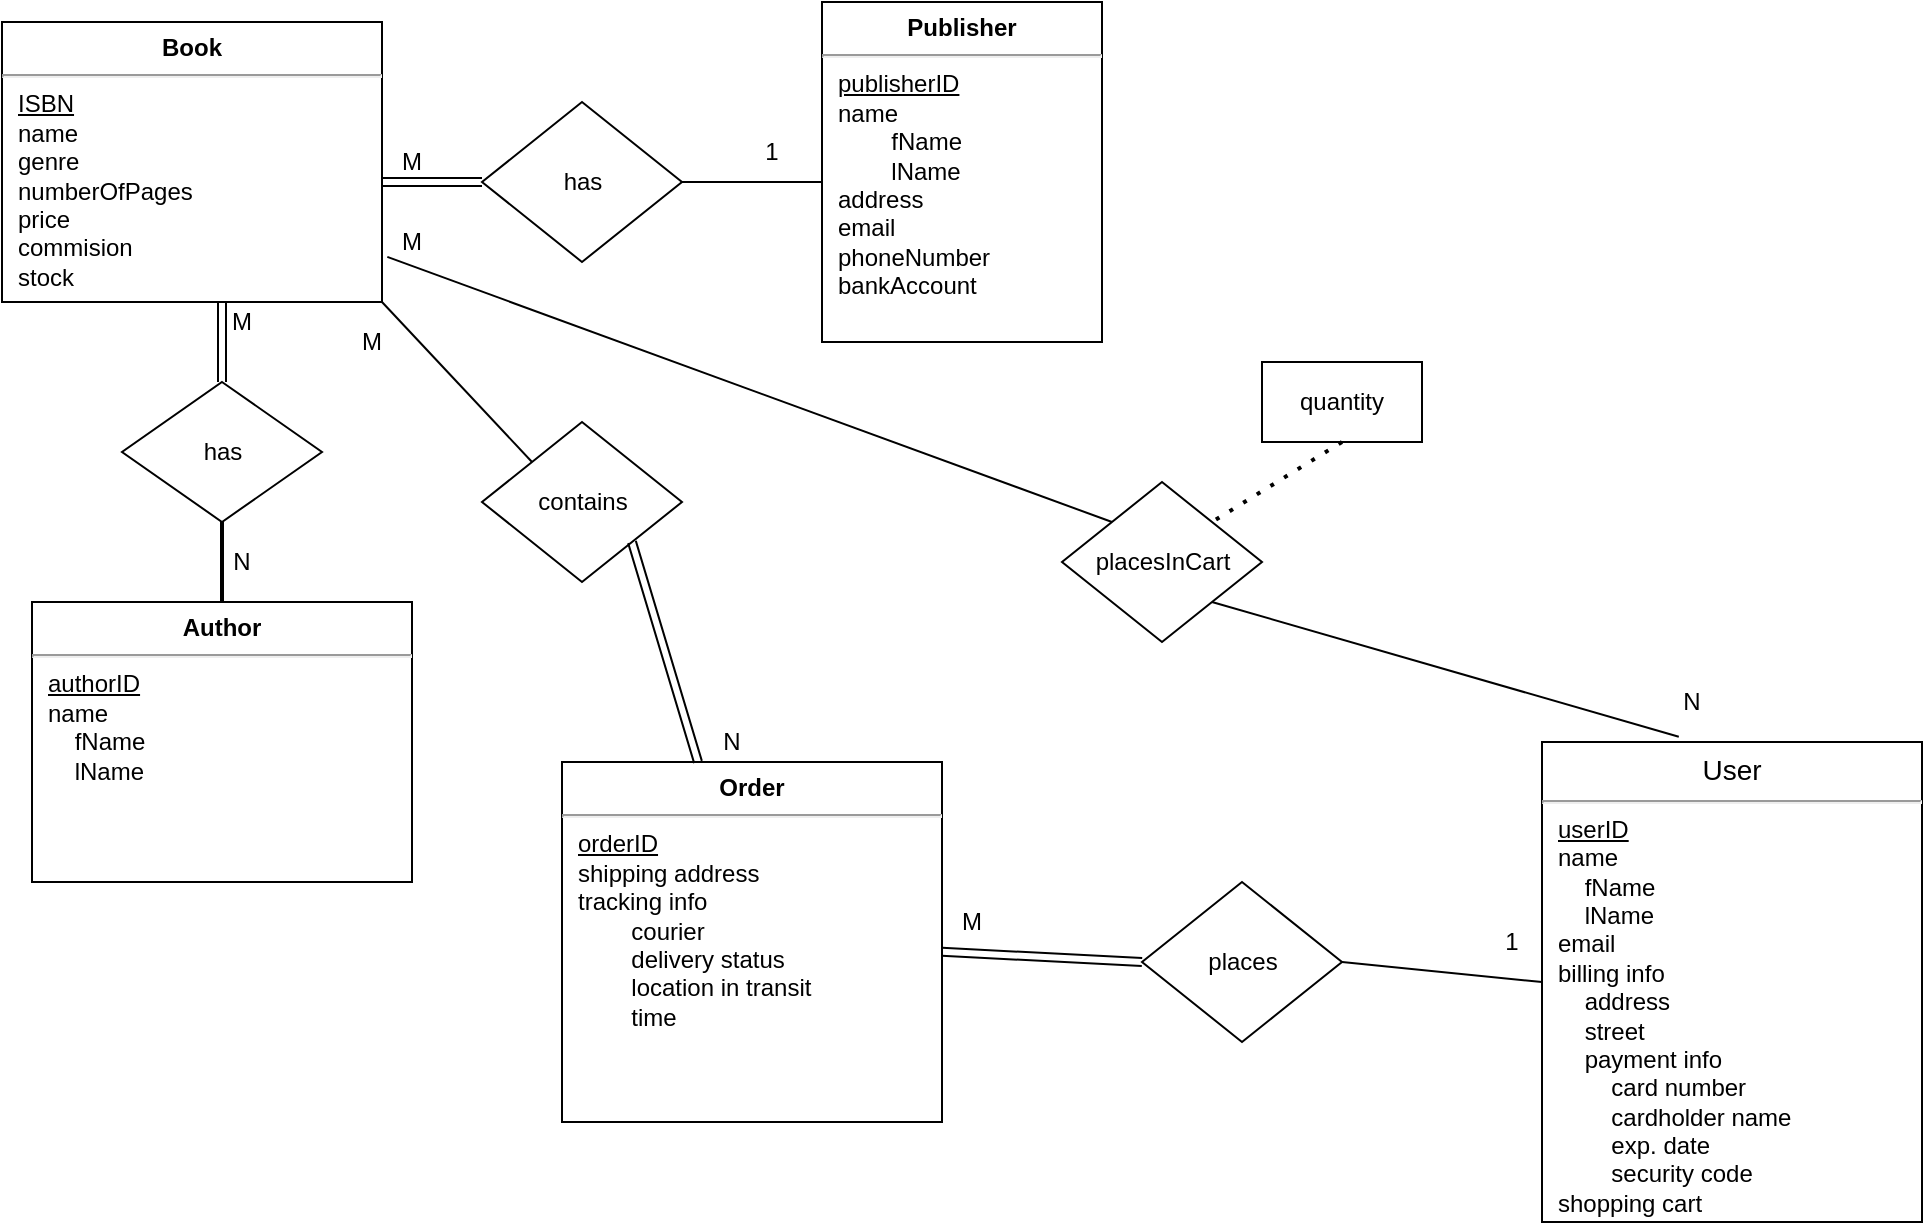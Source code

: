 <mxfile>
    <diagram id="R2lEEEUBdFMjLlhIrx00" name="Page-1">
        <mxGraphModel dx="2448" dy="929" grid="1" gridSize="10" guides="1" tooltips="1" connect="1" arrows="1" fold="1" page="1" pageScale="1" pageWidth="850" pageHeight="1100" math="0" shadow="0" extFonts="Permanent Marker^https://fonts.googleapis.com/css?family=Permanent+Marker">
            <root>
                <mxCell id="0"/>
                <mxCell id="1" parent="0"/>
                <mxCell id="14" value="has" style="shape=rhombus;html=1;dashed=0;whitespace=wrap;perimeter=rhombusPerimeter;" vertex="1" parent="1">
                    <mxGeometry x="-250" y="230" width="100" height="70" as="geometry"/>
                </mxCell>
                <mxCell id="16" style="edgeStyle=none;shape=link;html=1;exitX=0.5;exitY=1;exitDx=0;exitDy=0;entryX=0.5;entryY=0;entryDx=0;entryDy=0;strokeColor=default;" edge="1" parent="1" target="14">
                    <mxGeometry relative="1" as="geometry">
                        <mxPoint x="-200" y="190" as="sourcePoint"/>
                    </mxGeometry>
                </mxCell>
                <mxCell id="18" value="" style="line;strokeWidth=2;direction=south;html=1;" vertex="1" parent="1">
                    <mxGeometry x="-205" y="300" width="10" height="40" as="geometry"/>
                </mxCell>
                <mxCell id="19" value="M" style="text;html=1;strokeColor=none;fillColor=none;align=center;verticalAlign=middle;whiteSpace=wrap;rounded=0;" vertex="1" parent="1">
                    <mxGeometry x="-205" y="190" width="30" height="20" as="geometry"/>
                </mxCell>
                <mxCell id="21" value="N" style="text;html=1;strokeColor=none;fillColor=none;align=center;verticalAlign=middle;whiteSpace=wrap;rounded=0;" vertex="1" parent="1">
                    <mxGeometry x="-205" y="310" width="30" height="20" as="geometry"/>
                </mxCell>
                <mxCell id="22" value="has" style="shape=rhombus;html=1;dashed=0;whitespace=wrap;perimeter=rhombusPerimeter;" vertex="1" parent="1">
                    <mxGeometry x="-70" y="90" width="100" height="80" as="geometry"/>
                </mxCell>
                <mxCell id="25" value="" style="line;strokeWidth=1;rotatable=0;dashed=0;labelPosition=right;align=left;verticalAlign=middle;spacingTop=0;spacingLeft=6;points=[];portConstraint=eastwest;" vertex="1" parent="1">
                    <mxGeometry x="30" y="125" width="70" height="10" as="geometry"/>
                </mxCell>
                <mxCell id="26" style="edgeStyle=none;shape=link;html=1;exitX=1;exitY=0.5;exitDx=0;exitDy=0;entryX=0;entryY=0.5;entryDx=0;entryDy=0;strokeColor=default;" edge="1" parent="1" target="22">
                    <mxGeometry relative="1" as="geometry">
                        <mxPoint x="-120" y="130" as="sourcePoint"/>
                    </mxGeometry>
                </mxCell>
                <mxCell id="27" value="M" style="text;html=1;strokeColor=none;fillColor=none;align=center;verticalAlign=middle;whiteSpace=wrap;rounded=0;" vertex="1" parent="1">
                    <mxGeometry x="-120" y="110" width="30" height="20" as="geometry"/>
                </mxCell>
                <mxCell id="28" value="1" style="text;html=1;strokeColor=none;fillColor=none;align=center;verticalAlign=middle;whiteSpace=wrap;rounded=0;" vertex="1" parent="1">
                    <mxGeometry x="60" y="105" width="30" height="20" as="geometry"/>
                </mxCell>
                <mxCell id="61" value="&lt;p style=&quot;margin: 0px ; margin-top: 6px ; text-align: center&quot;&gt;&lt;b&gt;Book&lt;/b&gt;&lt;/p&gt;&lt;hr&gt;&lt;p style=&quot;margin: 0px ; margin-left: 8px&quot;&gt;&lt;u&gt;ISBN&lt;/u&gt;&lt;/p&gt;&lt;p style=&quot;margin: 0px ; margin-left: 8px&quot;&gt;name&lt;/p&gt;&lt;p style=&quot;margin: 0px ; margin-left: 8px&quot;&gt;genre&lt;/p&gt;&lt;p style=&quot;margin: 0px ; margin-left: 8px&quot;&gt;numberOfPages&lt;/p&gt;&lt;p style=&quot;margin: 0px ; margin-left: 8px&quot;&gt;price&lt;/p&gt;&lt;p style=&quot;margin: 0px ; margin-left: 8px&quot;&gt;commision&lt;/p&gt;&lt;p style=&quot;margin: 0px ; margin-left: 8px&quot;&gt;stock&lt;/p&gt;&lt;p style=&quot;margin: 0px ; margin-left: 8px&quot;&gt;&lt;br&gt;&lt;/p&gt;&lt;p style=&quot;margin: 0px ; margin-left: 8px&quot;&gt;&lt;br&gt;&lt;/p&gt;&lt;p style=&quot;margin: 0px ; margin-left: 8px&quot;&gt;&lt;br&gt;&lt;/p&gt;&lt;p style=&quot;margin: 0px ; margin-left: 8px&quot;&gt;&lt;br&gt;&lt;/p&gt;&lt;p style=&quot;margin: 0px ; margin-left: 8px&quot;&gt;&lt;br&gt;&lt;/p&gt;&lt;p style=&quot;margin: 0px ; margin-left: 8px&quot;&gt;&lt;br&gt;&lt;/p&gt;" style="align=left;overflow=fill;html=1;dropTarget=0;" vertex="1" parent="1">
                    <mxGeometry x="-310" y="50" width="190" height="140" as="geometry"/>
                </mxCell>
                <mxCell id="63" value="&lt;p style=&quot;margin: 0px ; margin-top: 6px ; text-align: center&quot;&gt;&lt;b&gt;Publisher&lt;/b&gt;&lt;/p&gt;&lt;hr&gt;&lt;p style=&quot;margin: 0px ; margin-left: 8px&quot;&gt;&lt;u&gt;publisherID&lt;/u&gt;&lt;/p&gt;&lt;p style=&quot;margin: 0px ; margin-left: 8px&quot;&gt;name&lt;/p&gt;&lt;p style=&quot;margin: 0px ; margin-left: 8px&quot;&gt;&lt;span style=&quot;white-space: pre&quot;&gt;&#9;&lt;/span&gt;fName&lt;br&gt;&lt;/p&gt;&lt;p style=&quot;margin: 0px ; margin-left: 8px&quot;&gt;&lt;span style=&quot;white-space: pre&quot;&gt;&#9;&lt;/span&gt;lName&lt;br&gt;&lt;/p&gt;&lt;p style=&quot;margin: 0px ; margin-left: 8px&quot;&gt;address&lt;/p&gt;&lt;p style=&quot;margin: 0px ; margin-left: 8px&quot;&gt;email&lt;/p&gt;&lt;p style=&quot;margin: 0px ; margin-left: 8px&quot;&gt;phoneNumber&lt;/p&gt;&lt;p style=&quot;margin: 0px ; margin-left: 8px&quot;&gt;bankAccount&lt;/p&gt;&lt;p style=&quot;margin: 0px ; margin-left: 8px&quot;&gt;&lt;br&gt;&lt;/p&gt;&lt;p style=&quot;margin: 0px ; margin-left: 8px&quot;&gt;&lt;br&gt;&lt;/p&gt;&lt;p style=&quot;margin: 0px ; margin-left: 8px&quot;&gt;&lt;br&gt;&lt;/p&gt;&lt;p style=&quot;margin: 0px ; margin-left: 8px&quot;&gt;&lt;br&gt;&lt;/p&gt;&lt;p style=&quot;margin: 0px ; margin-left: 8px&quot;&gt;&lt;br&gt;&lt;/p&gt;&lt;p style=&quot;margin: 0px ; margin-left: 8px&quot;&gt;&lt;br&gt;&lt;/p&gt;" style="align=left;overflow=fill;html=1;dropTarget=0;" vertex="1" parent="1">
                    <mxGeometry x="100" y="40" width="140" height="170" as="geometry"/>
                </mxCell>
                <mxCell id="65" value="&lt;p style=&quot;margin: 0px ; margin-top: 6px ; text-align: center&quot;&gt;&lt;b&gt;Author&lt;/b&gt;&lt;/p&gt;&lt;hr&gt;&lt;p style=&quot;margin: 0px ; margin-left: 8px&quot;&gt;&lt;u&gt;authorID&lt;/u&gt;&lt;br style=&quot;padding: 0px ; margin: 0px&quot;&gt;name&lt;br style=&quot;padding: 0px ; margin: 0px&quot;&gt;&amp;nbsp;&amp;nbsp;&amp;nbsp;&amp;nbsp;fName&lt;br style=&quot;padding: 0px ; margin: 0px&quot;&gt;&amp;nbsp;&amp;nbsp;&amp;nbsp;&amp;nbsp;lName&lt;/p&gt;&lt;div style=&quot;padding: 0px ; margin: 0px&quot;&gt;&lt;br style=&quot;padding: 0px ; margin: 0px&quot;&gt;&lt;/div&gt;&lt;p style=&quot;margin: 0px ; margin-left: 8px&quot;&gt;&lt;br&gt;&lt;/p&gt;&lt;p style=&quot;margin: 0px ; margin-left: 8px&quot;&gt;&lt;br&gt;&lt;/p&gt;&lt;p style=&quot;margin: 0px ; margin-left: 8px&quot;&gt;&lt;br&gt;&lt;/p&gt;&lt;p style=&quot;margin: 0px ; margin-left: 8px&quot;&gt;&lt;br&gt;&lt;/p&gt;&lt;p style=&quot;margin: 0px ; margin-left: 8px&quot;&gt;&lt;br&gt;&lt;/p&gt;&lt;p style=&quot;margin: 0px ; margin-left: 8px&quot;&gt;&lt;br&gt;&lt;/p&gt;&lt;p style=&quot;margin: 0px ; margin-left: 8px&quot;&gt;&lt;br&gt;&lt;/p&gt;" style="align=left;overflow=fill;html=1;dropTarget=0;" vertex="1" parent="1">
                    <mxGeometry x="-295" y="340" width="190" height="140" as="geometry"/>
                </mxCell>
                <mxCell id="67" value="&lt;p style=&quot;margin: 0px ; margin-top: 6px ; text-align: center&quot;&gt;&lt;span style=&quot;font-size: 14px&quot;&gt;User&lt;/span&gt;&lt;br&gt;&lt;/p&gt;&lt;hr&gt;&lt;p style=&quot;margin: 0px ; margin-left: 8px&quot;&gt;&lt;u&gt;userID&lt;/u&gt;&lt;/p&gt;&lt;p style=&quot;margin: 0px ; margin-left: 8px&quot;&gt;name&lt;br style=&quot;padding: 0px ; margin: 0px&quot;&gt;&amp;nbsp;&amp;nbsp;&amp;nbsp;&amp;nbsp;fName&lt;br style=&quot;padding: 0px ; margin: 0px&quot;&gt;&amp;nbsp;&amp;nbsp;&amp;nbsp;&amp;nbsp;lName&lt;br style=&quot;padding: 0px ; margin: 0px&quot;&gt;email&lt;br style=&quot;padding: 0px ; margin: 0px&quot;&gt;billing info&lt;br style=&quot;padding: 0px ; margin: 0px&quot;&gt;&amp;nbsp;&amp;nbsp;&amp;nbsp;&amp;nbsp;address&lt;br style=&quot;padding: 0px ; margin: 0px&quot;&gt;&amp;nbsp;&amp;nbsp;&amp;nbsp;&amp;nbsp;street&lt;br style=&quot;padding: 0px ; margin: 0px&quot;&gt;&amp;nbsp;&amp;nbsp;&amp;nbsp;&amp;nbsp;payment info&lt;br style=&quot;padding: 0px ; margin: 0px&quot;&gt;&amp;nbsp;&amp;nbsp;&amp;nbsp;&amp;nbsp;&amp;nbsp;&amp;nbsp;&amp;nbsp;&amp;nbsp;card number&lt;br style=&quot;padding: 0px ; margin: 0px&quot;&gt;&amp;nbsp;&amp;nbsp;&amp;nbsp;&amp;nbsp;&amp;nbsp;&amp;nbsp;&amp;nbsp;&amp;nbsp;cardholder name&lt;br style=&quot;padding: 0px ; margin: 0px&quot;&gt;&amp;nbsp;&amp;nbsp;&amp;nbsp;&amp;nbsp;&amp;nbsp;&amp;nbsp;&amp;nbsp;&amp;nbsp;exp. date&lt;br style=&quot;padding: 0px ; margin: 0px&quot;&gt;&amp;nbsp;&amp;nbsp;&amp;nbsp;&amp;nbsp;&amp;nbsp;&amp;nbsp;&amp;nbsp;&amp;nbsp;security code&lt;/p&gt;&lt;p style=&quot;margin: 0px ; margin-left: 8px&quot;&gt;shopping cart&lt;/p&gt;&lt;p style=&quot;margin: 0px ; margin-left: 8px&quot;&gt;&lt;span style=&quot;white-space: pre&quot;&gt;&#9;&lt;/span&gt;&lt;br&gt;&lt;/p&gt;&lt;div style=&quot;padding: 0px ; margin: 0px&quot;&gt;&lt;br style=&quot;padding: 0px ; margin: 0px&quot;&gt;&lt;/div&gt;&lt;div style=&quot;padding: 0px ; margin: 0px&quot;&gt;&lt;br style=&quot;padding: 0px ; margin: 0px&quot;&gt;&lt;/div&gt;&lt;p style=&quot;margin: 0px ; margin-left: 8px&quot;&gt;&lt;br&gt;&lt;/p&gt;&lt;p style=&quot;margin: 0px ; margin-left: 8px&quot;&gt;&lt;br&gt;&lt;/p&gt;&lt;p style=&quot;margin: 0px ; margin-left: 8px&quot;&gt;&lt;br&gt;&lt;/p&gt;&lt;p style=&quot;margin: 0px ; margin-left: 8px&quot;&gt;&lt;br&gt;&lt;/p&gt;&lt;p style=&quot;margin: 0px ; margin-left: 8px&quot;&gt;&lt;br&gt;&lt;/p&gt;&lt;p style=&quot;margin: 0px ; margin-left: 8px&quot;&gt;&lt;br&gt;&lt;/p&gt;&lt;p style=&quot;margin: 0px ; margin-left: 8px&quot;&gt;&lt;br&gt;&lt;/p&gt;" style="align=left;overflow=fill;html=1;dropTarget=0;" vertex="1" parent="1">
                    <mxGeometry x="460" y="410" width="190" height="240" as="geometry"/>
                </mxCell>
                <mxCell id="72" value="&lt;p style=&quot;margin: 0px ; margin-top: 6px ; text-align: center&quot;&gt;&lt;b&gt;Order&lt;/b&gt;&lt;/p&gt;&lt;hr&gt;&lt;p style=&quot;margin: 0px ; margin-left: 8px&quot;&gt;&lt;u&gt;orderID&lt;/u&gt;&lt;br style=&quot;padding: 0px ; margin: 0px&quot;&gt;shipping address&lt;br style=&quot;padding: 0px ; margin: 0px&quot;&gt;tracking info&amp;nbsp;&lt;/p&gt;&lt;p style=&quot;margin: 0px ; margin-left: 8px&quot;&gt;&lt;span style=&quot;white-space: pre&quot;&gt;&#9;&lt;/span&gt;courier&lt;/p&gt;&lt;p style=&quot;margin: 0px ; margin-left: 8px&quot;&gt;&lt;span style=&quot;white-space: pre&quot;&gt;&#9;&lt;/span&gt;delivery status&amp;nbsp;&lt;/p&gt;&lt;p style=&quot;margin: 0px ; margin-left: 8px&quot;&gt;&lt;span style=&quot;white-space: pre&quot;&gt;&#9;&lt;/span&gt;location in transit&amp;nbsp;&lt;/p&gt;&lt;p style=&quot;margin: 0px ; margin-left: 8px&quot;&gt;&lt;span style=&quot;white-space: pre&quot;&gt;&#9;&lt;/span&gt;time&lt;br&gt;&lt;/p&gt;&lt;div style=&quot;padding: 0px ; margin: 0px&quot;&gt;&lt;br style=&quot;padding: 0px ; margin: 0px&quot;&gt;&lt;/div&gt;&lt;p style=&quot;margin: 0px ; margin-left: 8px&quot;&gt;&lt;br&gt;&lt;/p&gt;&lt;p style=&quot;margin: 0px ; margin-left: 8px&quot;&gt;&lt;br&gt;&lt;/p&gt;&lt;p style=&quot;margin: 0px ; margin-left: 8px&quot;&gt;&lt;br&gt;&lt;/p&gt;&lt;p style=&quot;margin: 0px ; margin-left: 8px&quot;&gt;&lt;br&gt;&lt;/p&gt;&lt;p style=&quot;margin: 0px ; margin-left: 8px&quot;&gt;&lt;br&gt;&lt;/p&gt;&lt;p style=&quot;margin: 0px ; margin-left: 8px&quot;&gt;&lt;br&gt;&lt;/p&gt;&lt;p style=&quot;margin: 0px ; margin-left: 8px&quot;&gt;&lt;br&gt;&lt;/p&gt;" style="align=left;overflow=fill;html=1;dropTarget=0;" vertex="1" parent="1">
                    <mxGeometry x="-30" y="420" width="190" height="180" as="geometry"/>
                </mxCell>
                <mxCell id="74" value="contains" style="shape=rhombus;html=1;dashed=0;whitespace=wrap;perimeter=rhombusPerimeter;" vertex="1" parent="1">
                    <mxGeometry x="-70" y="250" width="100" height="80" as="geometry"/>
                </mxCell>
                <mxCell id="78" value="" style="endArrow=none;html=1;entryX=1;entryY=1;entryDx=0;entryDy=0;exitX=0;exitY=0;exitDx=0;exitDy=0;" edge="1" parent="1" source="74" target="61">
                    <mxGeometry width="50" height="50" relative="1" as="geometry">
                        <mxPoint x="150.0" y="330.0" as="sourcePoint"/>
                        <mxPoint x="35.0" y="290.0" as="targetPoint"/>
                    </mxGeometry>
                </mxCell>
                <mxCell id="80" value="placesInCart" style="shape=rhombus;html=1;dashed=0;whitespace=wrap;perimeter=rhombusPerimeter;" vertex="1" parent="1">
                    <mxGeometry x="220" y="280" width="100" height="80" as="geometry"/>
                </mxCell>
                <mxCell id="81" value="places" style="shape=rhombus;html=1;dashed=0;whitespace=wrap;perimeter=rhombusPerimeter;" vertex="1" parent="1">
                    <mxGeometry x="260" y="480" width="100" height="80" as="geometry"/>
                </mxCell>
                <mxCell id="83" value="" style="endArrow=none;html=1;entryX=0;entryY=0.5;entryDx=0;entryDy=0;exitX=1;exitY=0.5;exitDx=0;exitDy=0;" edge="1" parent="1" source="81" target="67">
                    <mxGeometry width="50" height="50" relative="1" as="geometry">
                        <mxPoint x="85.0" y="440.0" as="sourcePoint"/>
                        <mxPoint x="35.5" y="311.04" as="targetPoint"/>
                    </mxGeometry>
                </mxCell>
                <mxCell id="84" value="" style="endArrow=none;html=1;entryX=1;entryY=1;entryDx=0;entryDy=0;exitX=0.36;exitY=-0.011;exitDx=0;exitDy=0;exitPerimeter=0;" edge="1" parent="1" source="67" target="80">
                    <mxGeometry width="50" height="50" relative="1" as="geometry">
                        <mxPoint x="95.0" y="450.0" as="sourcePoint"/>
                        <mxPoint x="45.5" y="321.04" as="targetPoint"/>
                    </mxGeometry>
                </mxCell>
                <mxCell id="88" value="" style="endArrow=none;html=1;entryX=1.014;entryY=0.839;entryDx=0;entryDy=0;exitX=0;exitY=0;exitDx=0;exitDy=0;entryPerimeter=0;" edge="1" parent="1" source="80" target="61">
                    <mxGeometry width="50" height="50" relative="1" as="geometry">
                        <mxPoint x="176.7" y="338.68" as="sourcePoint"/>
                        <mxPoint x="-46.7" y="191.32" as="targetPoint"/>
                    </mxGeometry>
                </mxCell>
                <mxCell id="89" value="quantity" style="rounded=0;whiteSpace=wrap;html=1;" vertex="1" parent="1">
                    <mxGeometry x="320" y="220" width="80" height="40" as="geometry"/>
                </mxCell>
                <mxCell id="90" value="" style="endArrow=none;dashed=1;html=1;dashPattern=1 3;strokeWidth=2;entryX=1;entryY=0;entryDx=0;entryDy=0;exitX=0.5;exitY=1;exitDx=0;exitDy=0;" edge="1" parent="1" source="89" target="80">
                    <mxGeometry width="50" height="50" relative="1" as="geometry">
                        <mxPoint x="210" y="440" as="sourcePoint"/>
                        <mxPoint x="260" y="390" as="targetPoint"/>
                    </mxGeometry>
                </mxCell>
                <mxCell id="93" value="M" style="text;html=1;strokeColor=none;fillColor=none;align=center;verticalAlign=middle;whiteSpace=wrap;rounded=0;" vertex="1" parent="1">
                    <mxGeometry x="-140" y="200" width="30" height="20" as="geometry"/>
                </mxCell>
                <mxCell id="94" value="M" style="text;html=1;strokeColor=none;fillColor=none;align=center;verticalAlign=middle;whiteSpace=wrap;rounded=0;" vertex="1" parent="1">
                    <mxGeometry x="160" y="490" width="30" height="20" as="geometry"/>
                </mxCell>
                <mxCell id="95" value="1" style="text;html=1;strokeColor=none;fillColor=none;align=center;verticalAlign=middle;whiteSpace=wrap;rounded=0;" vertex="1" parent="1">
                    <mxGeometry x="430" y="500" width="30" height="20" as="geometry"/>
                </mxCell>
                <mxCell id="96" value="M" style="text;html=1;strokeColor=none;fillColor=none;align=center;verticalAlign=middle;whiteSpace=wrap;rounded=0;" vertex="1" parent="1">
                    <mxGeometry x="-120" y="150" width="30" height="20" as="geometry"/>
                </mxCell>
                <mxCell id="98" value="N" style="text;html=1;strokeColor=none;fillColor=none;align=center;verticalAlign=middle;whiteSpace=wrap;rounded=0;" vertex="1" parent="1">
                    <mxGeometry x="520" y="380" width="30" height="20" as="geometry"/>
                </mxCell>
                <mxCell id="99" value="N" style="text;html=1;strokeColor=none;fillColor=none;align=center;verticalAlign=middle;whiteSpace=wrap;rounded=0;" vertex="1" parent="1">
                    <mxGeometry x="40" y="400" width="30" height="20" as="geometry"/>
                </mxCell>
                <mxCell id="101" value="" style="shape=link;html=1;entryX=0;entryY=0.5;entryDx=0;entryDy=0;" edge="1" parent="1" source="72" target="81">
                    <mxGeometry width="100" relative="1" as="geometry">
                        <mxPoint x="190" y="410" as="sourcePoint"/>
                        <mxPoint x="290" y="410" as="targetPoint"/>
                    </mxGeometry>
                </mxCell>
                <mxCell id="103" value="" style="shape=link;html=1;exitX=1;exitY=1;exitDx=0;exitDy=0;" edge="1" parent="1" source="74" target="72">
                    <mxGeometry width="100" relative="1" as="geometry">
                        <mxPoint x="190" y="410" as="sourcePoint"/>
                        <mxPoint x="290" y="410" as="targetPoint"/>
                    </mxGeometry>
                </mxCell>
            </root>
        </mxGraphModel>
    </diagram>
</mxfile>